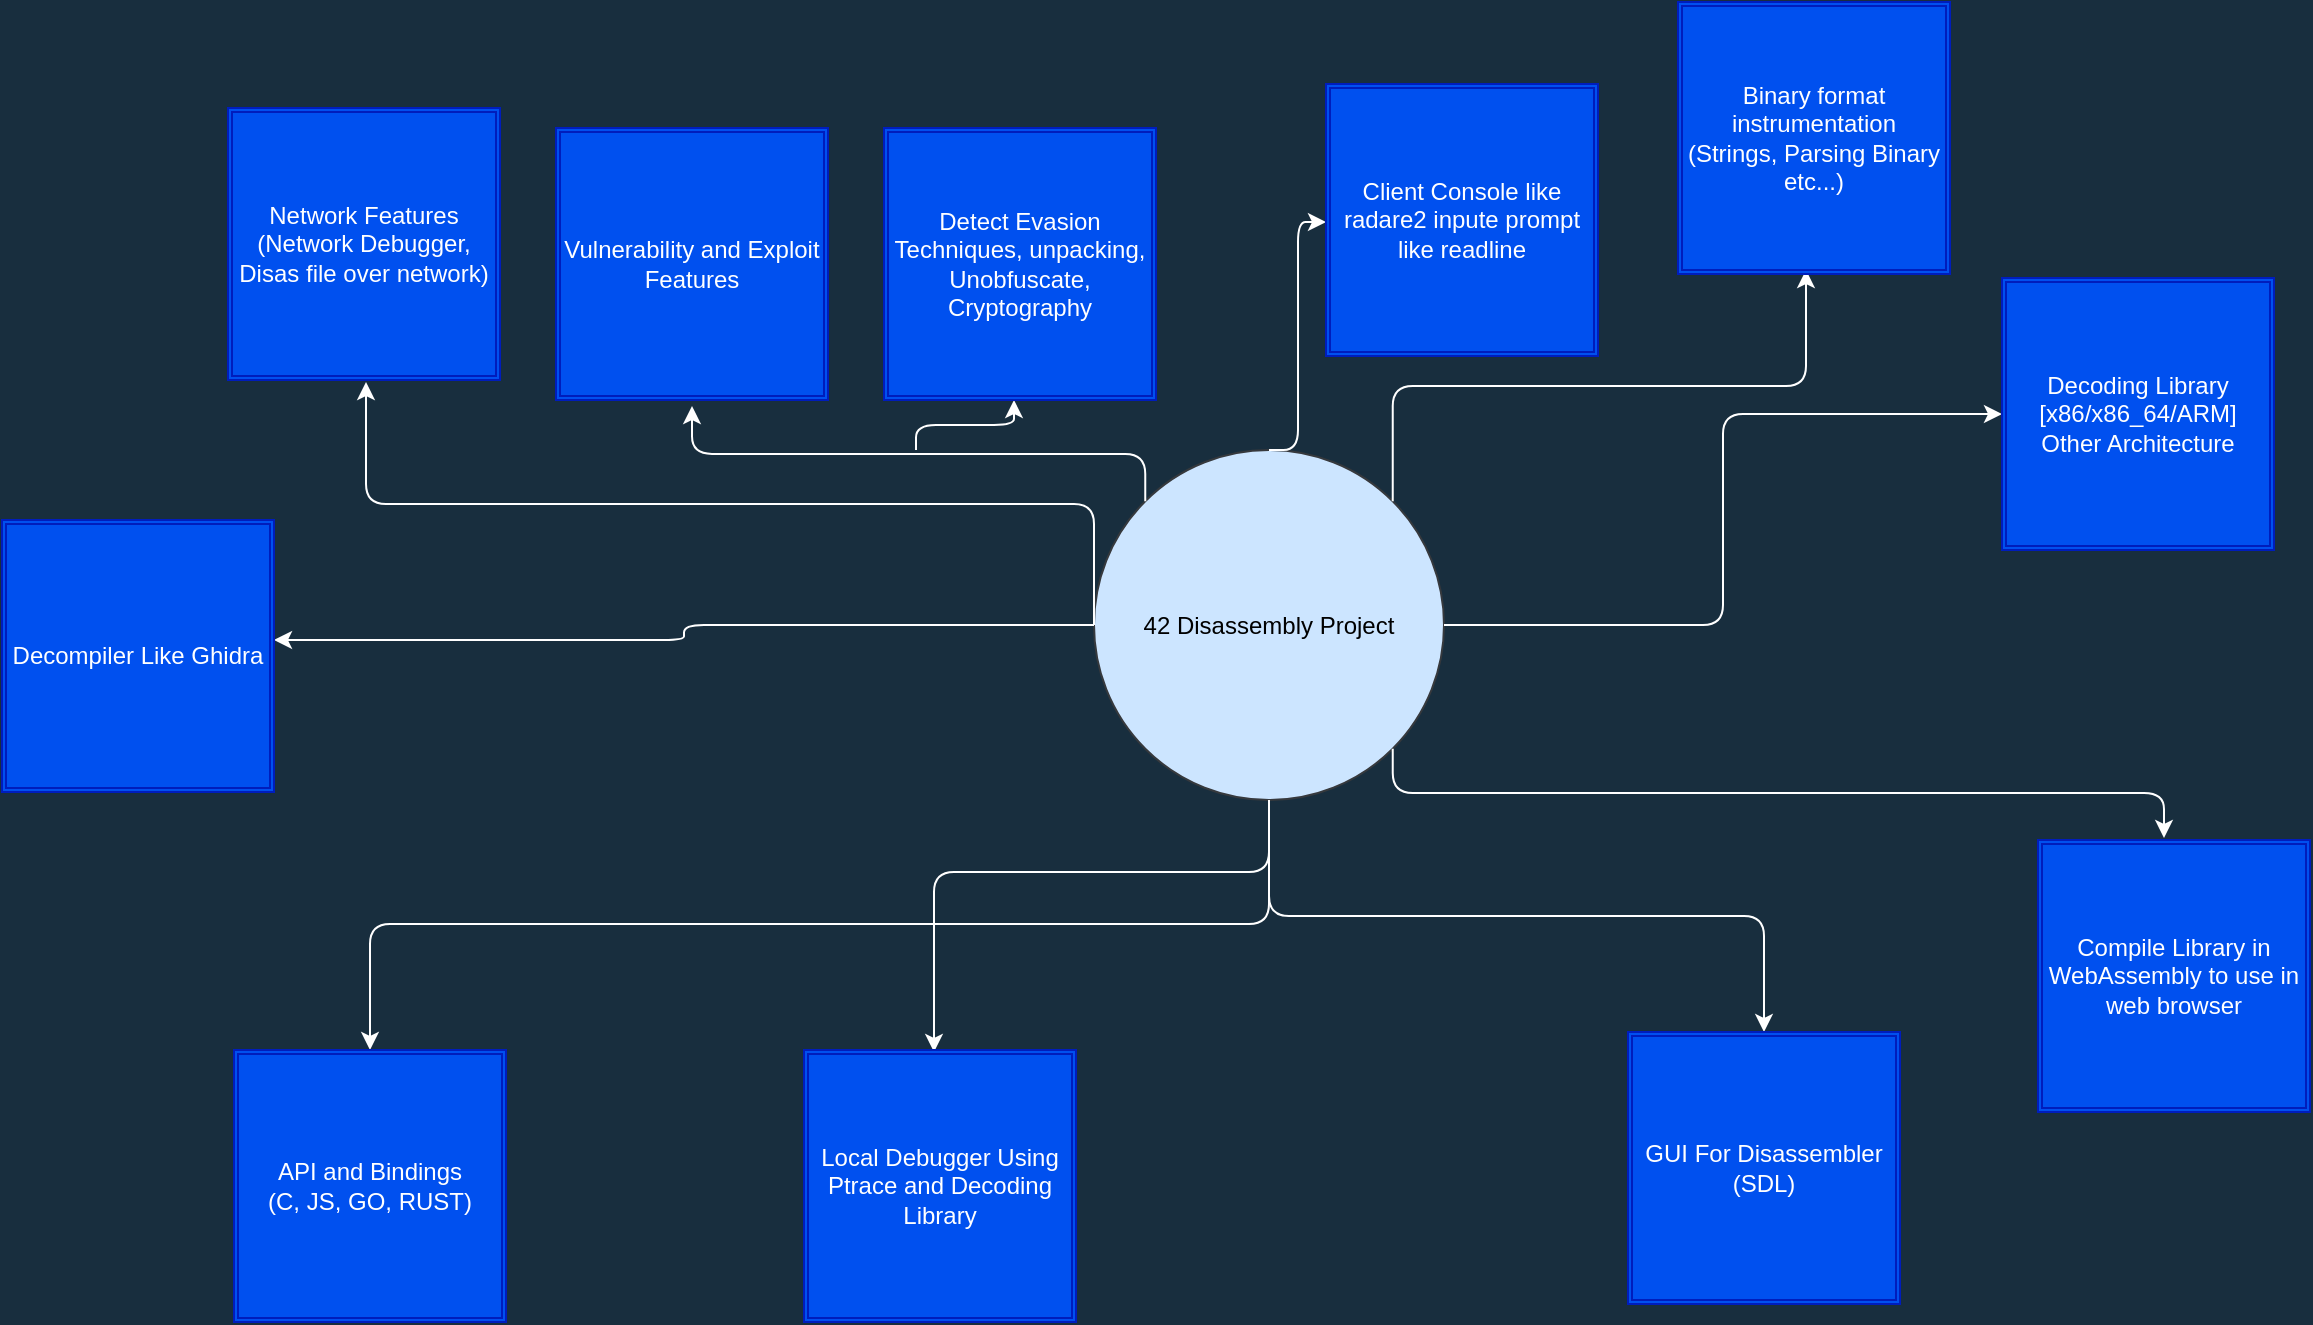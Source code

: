<mxfile version="20.0.1" type="github">
  <diagram id="C5RBs43oDa-KdzZeNtuy" name="Page-1">
    <mxGraphModel dx="1822" dy="825" grid="0" gridSize="18" guides="1" tooltips="1" connect="1" arrows="1" fold="1" page="0" pageScale="1" pageWidth="827" pageHeight="1169" background="#182E3E" math="0" shadow="0">
      <root>
        <mxCell id="WIyWlLk6GJQsqaUBKTNV-0" />
        <mxCell id="WIyWlLk6GJQsqaUBKTNV-1" parent="WIyWlLk6GJQsqaUBKTNV-0" />
        <mxCell id="5GM8z4mOyGDel2PGZHQb-1" value="42 Disassembly Project" style="ellipse;whiteSpace=wrap;html=1;aspect=fixed;rounded=0;sketch=0;strokeColor=#36393d;fillColor=#cce5ff;" vertex="1" parent="WIyWlLk6GJQsqaUBKTNV-1">
          <mxGeometry x="228" y="621" width="175" height="175" as="geometry" />
        </mxCell>
        <mxCell id="5GM8z4mOyGDel2PGZHQb-2" value="" style="edgeStyle=elbowEdgeStyle;elbow=horizontal;endArrow=classic;html=1;rounded=1;sketch=0;fontColor=#FFFFFF;strokeColor=#FFFFFF;curved=0;exitX=1;exitY=0.5;exitDx=0;exitDy=0;" edge="1" parent="WIyWlLk6GJQsqaUBKTNV-1" source="5GM8z4mOyGDel2PGZHQb-1" target="5GM8z4mOyGDel2PGZHQb-6">
          <mxGeometry width="50" height="50" relative="1" as="geometry">
            <mxPoint x="439" y="822" as="sourcePoint" />
            <mxPoint x="527" y="813" as="targetPoint" />
          </mxGeometry>
        </mxCell>
        <mxCell id="5GM8z4mOyGDel2PGZHQb-6" value="Decoding Library [x86/x86_64/ARM]&lt;br&gt;Other Architecture" style="shape=ext;double=1;whiteSpace=wrap;html=1;aspect=fixed;rounded=0;sketch=0;fontColor=#ffffff;strokeColor=#001DBC;fillColor=#0050ef;glass=0;shadow=0;labelBorderColor=none;labelBackgroundColor=none;" vertex="1" parent="WIyWlLk6GJQsqaUBKTNV-1">
          <mxGeometry x="682" y="535" width="136" height="136" as="geometry" />
        </mxCell>
        <mxCell id="5GM8z4mOyGDel2PGZHQb-7" value="" style="edgeStyle=elbowEdgeStyle;elbow=vertical;endArrow=classic;html=1;rounded=1;sketch=0;fontColor=#FFFFFF;strokeColor=#FFFFFF;curved=0;entryX=0.5;entryY=0;entryDx=0;entryDy=0;" edge="1" parent="WIyWlLk6GJQsqaUBKTNV-1" source="5GM8z4mOyGDel2PGZHQb-1" target="5GM8z4mOyGDel2PGZHQb-8">
          <mxGeometry width="50" height="50" relative="1" as="geometry">
            <mxPoint x="314" y="886" as="sourcePoint" />
            <mxPoint x="560" y="880" as="targetPoint" />
          </mxGeometry>
        </mxCell>
        <mxCell id="5GM8z4mOyGDel2PGZHQb-8" value="GUI For Disassembler&lt;br&gt;(SDL)" style="shape=ext;double=1;whiteSpace=wrap;html=1;aspect=fixed;rounded=0;sketch=0;fontColor=#ffffff;strokeColor=#001DBC;fillColor=#0050ef;glass=0;shadow=0;labelBorderColor=none;labelBackgroundColor=none;" vertex="1" parent="WIyWlLk6GJQsqaUBKTNV-1">
          <mxGeometry x="495" y="912" width="136" height="136" as="geometry" />
        </mxCell>
        <mxCell id="5GM8z4mOyGDel2PGZHQb-11" value="" style="edgeStyle=elbowEdgeStyle;elbow=vertical;endArrow=classic;html=1;rounded=1;sketch=0;fontColor=#FFFFFF;strokeColor=#FFFFFF;curved=0;exitX=0.5;exitY=1;exitDx=0;exitDy=0;entryX=0.5;entryY=0;entryDx=0;entryDy=0;" edge="1" parent="WIyWlLk6GJQsqaUBKTNV-1" source="5GM8z4mOyGDel2PGZHQb-1" target="5GM8z4mOyGDel2PGZHQb-14">
          <mxGeometry width="50" height="50" relative="1" as="geometry">
            <mxPoint x="139" y="796" as="sourcePoint" />
            <mxPoint x="175" y="731" as="targetPoint" />
            <Array as="points">
              <mxPoint x="94" y="858" />
              <mxPoint x="-133" y="813" />
            </Array>
          </mxGeometry>
        </mxCell>
        <mxCell id="5GM8z4mOyGDel2PGZHQb-12" value="" style="edgeStyle=elbowEdgeStyle;elbow=vertical;endArrow=classic;html=1;rounded=1;sketch=0;fontColor=#FFFFFF;strokeColor=#FFFFFF;curved=0;exitX=0.5;exitY=1;exitDx=0;exitDy=0;" edge="1" parent="WIyWlLk6GJQsqaUBKTNV-1" source="5GM8z4mOyGDel2PGZHQb-1">
          <mxGeometry width="50" height="50" relative="1" as="geometry">
            <mxPoint x="92" y="829" as="sourcePoint" />
            <mxPoint x="148" y="922" as="targetPoint" />
            <Array as="points">
              <mxPoint x="-10" y="832" />
            </Array>
          </mxGeometry>
        </mxCell>
        <mxCell id="5GM8z4mOyGDel2PGZHQb-13" value="Local Debugger Using&lt;br&gt;Ptrace and Decoding Library" style="shape=ext;double=1;whiteSpace=wrap;html=1;aspect=fixed;rounded=0;sketch=0;fontColor=#ffffff;strokeColor=#001DBC;fillColor=#0050ef;glass=0;shadow=0;labelBorderColor=none;labelBackgroundColor=none;" vertex="1" parent="WIyWlLk6GJQsqaUBKTNV-1">
          <mxGeometry x="83" y="921" width="136" height="136" as="geometry" />
        </mxCell>
        <mxCell id="5GM8z4mOyGDel2PGZHQb-14" value="API and Bindings&lt;br&gt;(C, JS, GO, RUST)" style="shape=ext;double=1;whiteSpace=wrap;html=1;aspect=fixed;rounded=0;sketch=0;fontColor=#ffffff;strokeColor=#001DBC;fillColor=#0050ef;glass=0;shadow=0;labelBorderColor=none;labelBackgroundColor=none;" vertex="1" parent="WIyWlLk6GJQsqaUBKTNV-1">
          <mxGeometry x="-202" y="921" width="136" height="136" as="geometry" />
        </mxCell>
        <mxCell id="5GM8z4mOyGDel2PGZHQb-16" value="" style="edgeStyle=elbowEdgeStyle;elbow=vertical;endArrow=classic;html=1;rounded=1;sketch=0;fontColor=#FFFFFF;strokeColor=#FFFFFF;curved=0;exitX=0;exitY=0.5;exitDx=0;exitDy=0;" edge="1" parent="WIyWlLk6GJQsqaUBKTNV-1" source="5GM8z4mOyGDel2PGZHQb-1">
          <mxGeometry width="50" height="50" relative="1" as="geometry">
            <mxPoint x="47" y="735" as="sourcePoint" />
            <mxPoint x="-136" y="587" as="targetPoint" />
          </mxGeometry>
        </mxCell>
        <mxCell id="5GM8z4mOyGDel2PGZHQb-17" value="Network Features (Network Debugger, Disas file over network)" style="shape=ext;double=1;whiteSpace=wrap;html=1;aspect=fixed;rounded=0;sketch=0;fontColor=#ffffff;strokeColor=#001DBC;fillColor=#0050ef;glass=0;shadow=0;labelBorderColor=none;labelBackgroundColor=none;" vertex="1" parent="WIyWlLk6GJQsqaUBKTNV-1">
          <mxGeometry x="-205" y="450" width="136" height="136" as="geometry" />
        </mxCell>
        <mxCell id="5GM8z4mOyGDel2PGZHQb-18" value="" style="edgeStyle=elbowEdgeStyle;elbow=vertical;endArrow=classic;html=1;rounded=1;sketch=0;fontColor=#FFFFFF;strokeColor=#FFFFFF;curved=0;exitX=0;exitY=0;exitDx=0;exitDy=0;" edge="1" parent="WIyWlLk6GJQsqaUBKTNV-1" source="5GM8z4mOyGDel2PGZHQb-1">
          <mxGeometry width="50" height="50" relative="1" as="geometry">
            <mxPoint x="247" y="576" as="sourcePoint" />
            <mxPoint x="27" y="599" as="targetPoint" />
          </mxGeometry>
        </mxCell>
        <mxCell id="5GM8z4mOyGDel2PGZHQb-20" value="Vulnerability and Exploit Features" style="shape=ext;double=1;whiteSpace=wrap;html=1;aspect=fixed;rounded=0;sketch=0;fontColor=#ffffff;strokeColor=#001DBC;fillColor=#0050ef;glass=0;shadow=0;labelBorderColor=none;labelBackgroundColor=none;" vertex="1" parent="WIyWlLk6GJQsqaUBKTNV-1">
          <mxGeometry x="-41" y="460" width="136" height="136" as="geometry" />
        </mxCell>
        <mxCell id="5GM8z4mOyGDel2PGZHQb-21" value="" style="edgeStyle=elbowEdgeStyle;elbow=vertical;endArrow=classic;html=1;rounded=1;sketch=0;fontColor=#FFFFFF;strokeColor=#FFFFFF;curved=0;" edge="1" parent="WIyWlLk6GJQsqaUBKTNV-1">
          <mxGeometry width="50" height="50" relative="1" as="geometry">
            <mxPoint x="139" y="621" as="sourcePoint" />
            <mxPoint x="188" y="596" as="targetPoint" />
          </mxGeometry>
        </mxCell>
        <mxCell id="5GM8z4mOyGDel2PGZHQb-22" value="Detect Evasion Techniques, unpacking, Unobfuscate, Cryptography" style="shape=ext;double=1;whiteSpace=wrap;html=1;aspect=fixed;rounded=0;sketch=0;fontColor=#ffffff;strokeColor=#001DBC;fillColor=#0050ef;glass=0;shadow=0;labelBorderColor=none;labelBackgroundColor=none;" vertex="1" parent="WIyWlLk6GJQsqaUBKTNV-1">
          <mxGeometry x="123" y="460" width="136" height="136" as="geometry" />
        </mxCell>
        <mxCell id="5GM8z4mOyGDel2PGZHQb-23" value="" style="edgeStyle=elbowEdgeStyle;elbow=horizontal;endArrow=classic;html=1;rounded=1;sketch=0;fontColor=#FFFFFF;strokeColor=#FFFFFF;curved=0;exitX=0.5;exitY=0;exitDx=0;exitDy=0;" edge="1" parent="WIyWlLk6GJQsqaUBKTNV-1" source="5GM8z4mOyGDel2PGZHQb-1">
          <mxGeometry width="50" height="50" relative="1" as="geometry">
            <mxPoint x="322" y="589" as="sourcePoint" />
            <mxPoint x="344" y="507" as="targetPoint" />
          </mxGeometry>
        </mxCell>
        <mxCell id="5GM8z4mOyGDel2PGZHQb-24" value="Client Console like radare2 inpute prompt like readline" style="shape=ext;double=1;whiteSpace=wrap;html=1;aspect=fixed;rounded=0;sketch=0;fontColor=#ffffff;strokeColor=#001DBC;fillColor=#0050ef;glass=0;shadow=0;labelBorderColor=none;labelBackgroundColor=none;" vertex="1" parent="WIyWlLk6GJQsqaUBKTNV-1">
          <mxGeometry x="344" y="438" width="136" height="136" as="geometry" />
        </mxCell>
        <mxCell id="5GM8z4mOyGDel2PGZHQb-25" value="" style="edgeStyle=elbowEdgeStyle;elbow=horizontal;endArrow=classic;html=1;rounded=1;sketch=0;fontColor=#FFFFFF;strokeColor=#FFFFFF;curved=0;entryX=1;entryY=0.441;entryDx=0;entryDy=0;entryPerimeter=0;" edge="1" parent="WIyWlLk6GJQsqaUBKTNV-1" source="5GM8z4mOyGDel2PGZHQb-1" target="5GM8z4mOyGDel2PGZHQb-26">
          <mxGeometry width="50" height="50" relative="1" as="geometry">
            <mxPoint x="-110" y="742" as="sourcePoint" />
            <mxPoint x="158" y="696" as="targetPoint" />
          </mxGeometry>
        </mxCell>
        <mxCell id="5GM8z4mOyGDel2PGZHQb-26" value="Decompiler Like Ghidra" style="shape=ext;double=1;whiteSpace=wrap;html=1;aspect=fixed;rounded=0;sketch=0;fontColor=#ffffff;strokeColor=#001DBC;fillColor=#0050ef;glass=0;shadow=0;labelBorderColor=none;labelBackgroundColor=none;" vertex="1" parent="WIyWlLk6GJQsqaUBKTNV-1">
          <mxGeometry x="-318" y="656" width="136" height="136" as="geometry" />
        </mxCell>
        <mxCell id="5GM8z4mOyGDel2PGZHQb-27" value="" style="edgeStyle=elbowEdgeStyle;elbow=vertical;endArrow=classic;html=1;rounded=1;sketch=0;fontColor=#FFFFFF;strokeColor=#FFFFFF;curved=0;exitX=1;exitY=1;exitDx=0;exitDy=0;" edge="1" parent="WIyWlLk6GJQsqaUBKTNV-1" source="5GM8z4mOyGDel2PGZHQb-1">
          <mxGeometry width="50" height="50" relative="1" as="geometry">
            <mxPoint x="600" y="799" as="sourcePoint" />
            <mxPoint x="763" y="815" as="targetPoint" />
          </mxGeometry>
        </mxCell>
        <mxCell id="5GM8z4mOyGDel2PGZHQb-28" value="Compile Library in WebAssembly to use in web browser" style="shape=ext;double=1;whiteSpace=wrap;html=1;aspect=fixed;rounded=0;sketch=0;fontColor=#ffffff;strokeColor=#001DBC;fillColor=#0050ef;glass=0;shadow=0;labelBorderColor=none;labelBackgroundColor=none;" vertex="1" parent="WIyWlLk6GJQsqaUBKTNV-1">
          <mxGeometry x="700" y="816" width="136" height="136" as="geometry" />
        </mxCell>
        <mxCell id="5GM8z4mOyGDel2PGZHQb-29" value="" style="edgeStyle=elbowEdgeStyle;elbow=vertical;endArrow=classic;html=1;rounded=1;sketch=0;fontColor=#FFFFFF;strokeColor=#FFFFFF;curved=0;exitX=1;exitY=0;exitDx=0;exitDy=0;" edge="1" parent="WIyWlLk6GJQsqaUBKTNV-1" source="5GM8z4mOyGDel2PGZHQb-1">
          <mxGeometry width="50" height="50" relative="1" as="geometry">
            <mxPoint x="399" y="661" as="sourcePoint" />
            <mxPoint x="584" y="531" as="targetPoint" />
          </mxGeometry>
        </mxCell>
        <mxCell id="5GM8z4mOyGDel2PGZHQb-30" value="Binary format instrumentation (Strings, Parsing Binary etc...)" style="shape=ext;double=1;whiteSpace=wrap;html=1;aspect=fixed;rounded=0;sketch=0;fontColor=#ffffff;strokeColor=#001DBC;fillColor=#0050ef;glass=0;shadow=0;labelBorderColor=none;labelBackgroundColor=none;" vertex="1" parent="WIyWlLk6GJQsqaUBKTNV-1">
          <mxGeometry x="520" y="397" width="136" height="136" as="geometry" />
        </mxCell>
      </root>
    </mxGraphModel>
  </diagram>
</mxfile>
